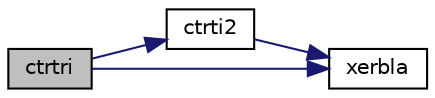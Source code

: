 digraph "ctrtri"
{
 // LATEX_PDF_SIZE
  edge [fontname="Helvetica",fontsize="10",labelfontname="Helvetica",labelfontsize="10"];
  node [fontname="Helvetica",fontsize="10",shape=record];
  rankdir="LR";
  Node1 [label="ctrtri",height=0.2,width=0.4,color="black", fillcolor="grey75", style="filled", fontcolor="black",tooltip="CTRTRI"];
  Node1 -> Node2 [color="midnightblue",fontsize="10",style="solid",fontname="Helvetica"];
  Node2 [label="ctrti2",height=0.2,width=0.4,color="black", fillcolor="white", style="filled",URL="$ctrti2_8f.html#ae7ae073f804087edaf233005a6553d94",tooltip="CTRTI2 computes the inverse of a triangular matrix (unblocked algorithm)."];
  Node2 -> Node3 [color="midnightblue",fontsize="10",style="solid",fontname="Helvetica"];
  Node3 [label="xerbla",height=0.2,width=0.4,color="black", fillcolor="white", style="filled",URL="$xerbla_8f.html#a377ee61015baf8dea7770b3a404b1c07",tooltip="XERBLA"];
  Node1 -> Node3 [color="midnightblue",fontsize="10",style="solid",fontname="Helvetica"];
}
